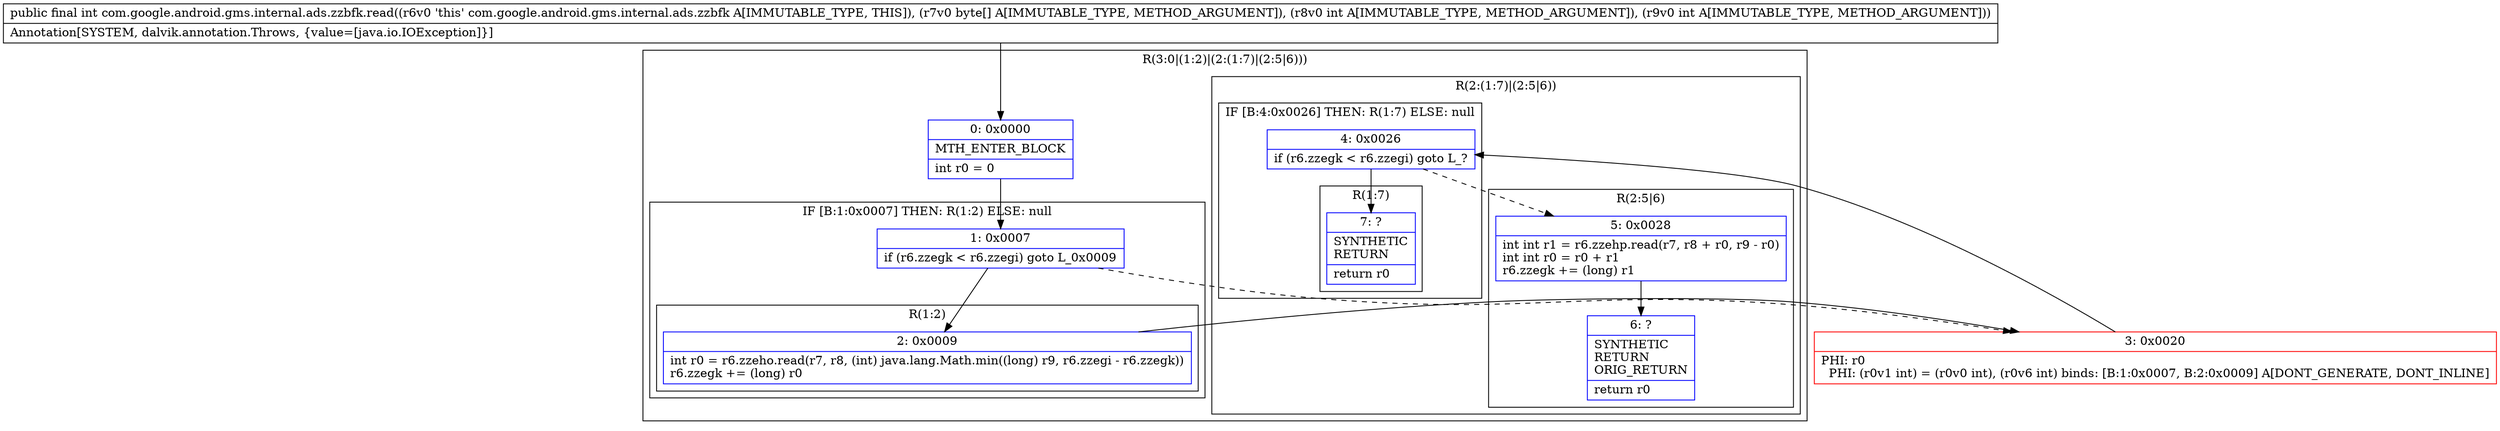digraph "CFG forcom.google.android.gms.internal.ads.zzbfk.read([BII)I" {
subgraph cluster_Region_2072777093 {
label = "R(3:0|(1:2)|(2:(1:7)|(2:5|6)))";
node [shape=record,color=blue];
Node_0 [shape=record,label="{0\:\ 0x0000|MTH_ENTER_BLOCK\l|int r0 = 0\l}"];
subgraph cluster_IfRegion_426696831 {
label = "IF [B:1:0x0007] THEN: R(1:2) ELSE: null";
node [shape=record,color=blue];
Node_1 [shape=record,label="{1\:\ 0x0007|if (r6.zzegk \< r6.zzegi) goto L_0x0009\l}"];
subgraph cluster_Region_1654147838 {
label = "R(1:2)";
node [shape=record,color=blue];
Node_2 [shape=record,label="{2\:\ 0x0009|int r0 = r6.zzeho.read(r7, r8, (int) java.lang.Math.min((long) r9, r6.zzegi \- r6.zzegk))\lr6.zzegk += (long) r0\l}"];
}
}
subgraph cluster_Region_1313241151 {
label = "R(2:(1:7)|(2:5|6))";
node [shape=record,color=blue];
subgraph cluster_IfRegion_1656452659 {
label = "IF [B:4:0x0026] THEN: R(1:7) ELSE: null";
node [shape=record,color=blue];
Node_4 [shape=record,label="{4\:\ 0x0026|if (r6.zzegk \< r6.zzegi) goto L_?\l}"];
subgraph cluster_Region_943839119 {
label = "R(1:7)";
node [shape=record,color=blue];
Node_7 [shape=record,label="{7\:\ ?|SYNTHETIC\lRETURN\l|return r0\l}"];
}
}
subgraph cluster_Region_702308925 {
label = "R(2:5|6)";
node [shape=record,color=blue];
Node_5 [shape=record,label="{5\:\ 0x0028|int int r1 = r6.zzehp.read(r7, r8 + r0, r9 \- r0)\lint int r0 = r0 + r1\lr6.zzegk += (long) r1\l}"];
Node_6 [shape=record,label="{6\:\ ?|SYNTHETIC\lRETURN\lORIG_RETURN\l|return r0\l}"];
}
}
}
Node_3 [shape=record,color=red,label="{3\:\ 0x0020|PHI: r0 \l  PHI: (r0v1 int) = (r0v0 int), (r0v6 int) binds: [B:1:0x0007, B:2:0x0009] A[DONT_GENERATE, DONT_INLINE]\l}"];
MethodNode[shape=record,label="{public final int com.google.android.gms.internal.ads.zzbfk.read((r6v0 'this' com.google.android.gms.internal.ads.zzbfk A[IMMUTABLE_TYPE, THIS]), (r7v0 byte[] A[IMMUTABLE_TYPE, METHOD_ARGUMENT]), (r8v0 int A[IMMUTABLE_TYPE, METHOD_ARGUMENT]), (r9v0 int A[IMMUTABLE_TYPE, METHOD_ARGUMENT]))  | Annotation[SYSTEM, dalvik.annotation.Throws, \{value=[java.io.IOException]\}]\l}"];
MethodNode -> Node_0;
Node_0 -> Node_1;
Node_1 -> Node_2;
Node_1 -> Node_3[style=dashed];
Node_2 -> Node_3;
Node_4 -> Node_5[style=dashed];
Node_4 -> Node_7;
Node_5 -> Node_6;
Node_3 -> Node_4;
}

